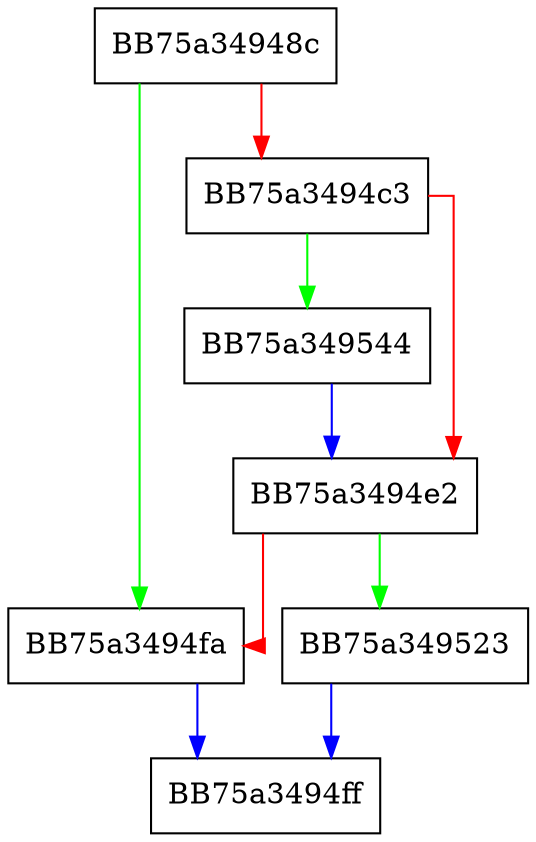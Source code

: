digraph merge {
  node [shape="box"];
  graph [splines=ortho];
  BB75a34948c -> BB75a3494fa [color="green"];
  BB75a34948c -> BB75a3494c3 [color="red"];
  BB75a3494c3 -> BB75a349544 [color="green"];
  BB75a3494c3 -> BB75a3494e2 [color="red"];
  BB75a3494e2 -> BB75a349523 [color="green"];
  BB75a3494e2 -> BB75a3494fa [color="red"];
  BB75a3494fa -> BB75a3494ff [color="blue"];
  BB75a349523 -> BB75a3494ff [color="blue"];
  BB75a349544 -> BB75a3494e2 [color="blue"];
}
